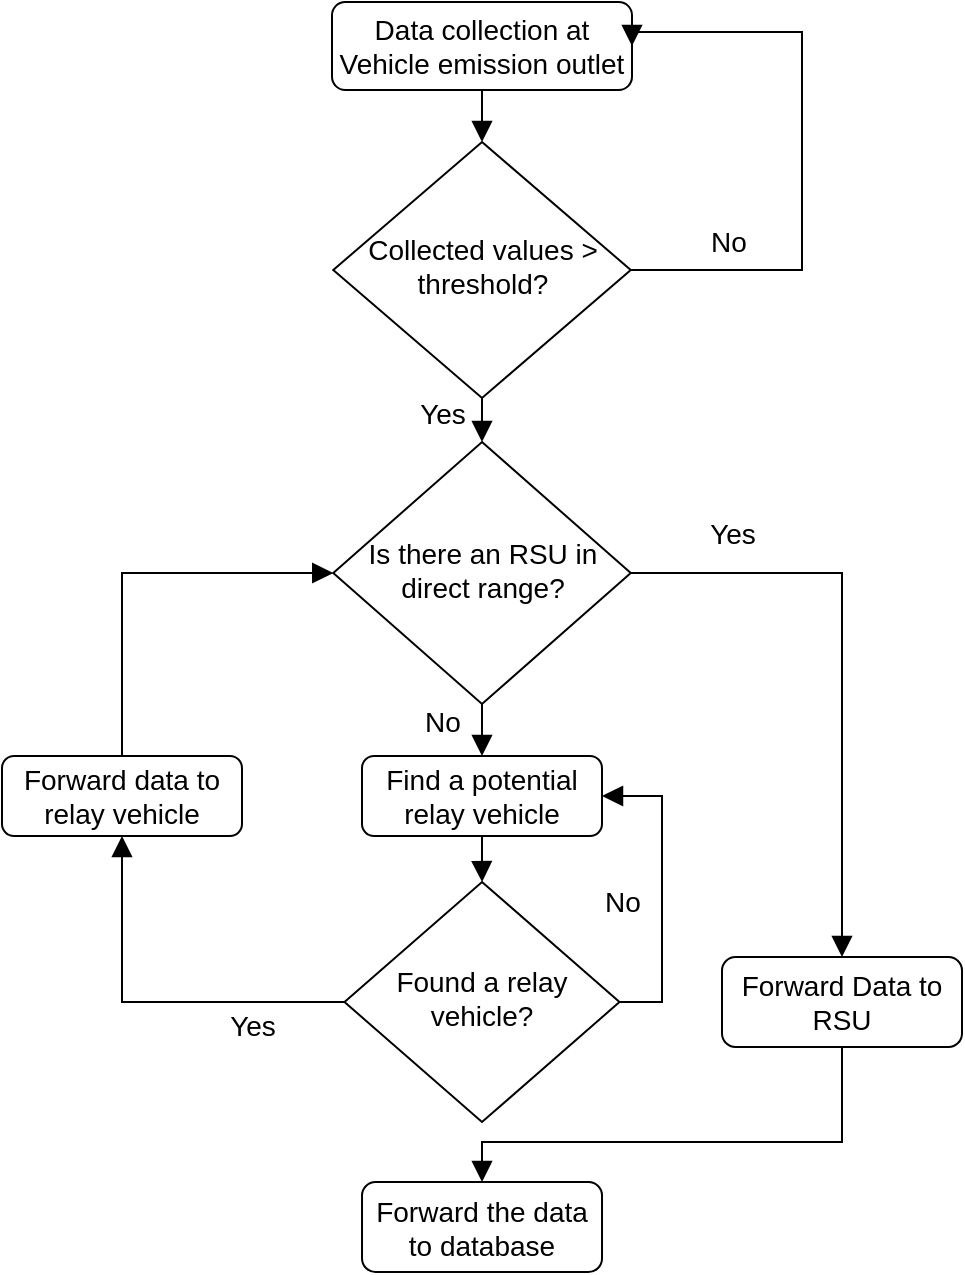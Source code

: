 <mxfile version="13.1.3" type="github">
  <diagram id="C5RBs43oDa-KdzZeNtuy" name="Page-1">
    <mxGraphModel dx="1038" dy="548" grid="1" gridSize="10" guides="1" tooltips="1" connect="1" arrows="1" fold="1" page="1" pageScale="1" pageWidth="827" pageHeight="1169" math="0" shadow="0">
      <root>
        <mxCell id="WIyWlLk6GJQsqaUBKTNV-0" />
        <mxCell id="WIyWlLk6GJQsqaUBKTNV-1" parent="WIyWlLk6GJQsqaUBKTNV-0" />
        <mxCell id="WIyWlLk6GJQsqaUBKTNV-2" value="" style="rounded=0;html=1;jettySize=auto;orthogonalLoop=1;fontSize=11;endArrow=block;endFill=1;endSize=8;strokeWidth=1;shadow=0;labelBackgroundColor=none;edgeStyle=orthogonalEdgeStyle;entryX=0.5;entryY=0;entryDx=0;entryDy=0;exitX=0.5;exitY=1;exitDx=0;exitDy=0;" parent="WIyWlLk6GJQsqaUBKTNV-1" source="WIyWlLk6GJQsqaUBKTNV-3" target="WIyWlLk6GJQsqaUBKTNV-6" edge="1">
          <mxGeometry relative="1" as="geometry" />
        </mxCell>
        <mxCell id="WIyWlLk6GJQsqaUBKTNV-3" value="&lt;font style=&quot;font-size: 14px&quot;&gt;Data collection at Vehicle emission outlet&lt;/font&gt;" style="rounded=1;whiteSpace=wrap;html=1;fontSize=12;glass=0;strokeWidth=1;shadow=0;" parent="WIyWlLk6GJQsqaUBKTNV-1" vertex="1">
          <mxGeometry x="335" y="110" width="150" height="44" as="geometry" />
        </mxCell>
        <mxCell id="WIyWlLk6GJQsqaUBKTNV-4" value="Yes" style="rounded=0;html=1;jettySize=auto;orthogonalLoop=1;fontSize=14;endArrow=block;endFill=1;endSize=8;strokeWidth=1;shadow=0;labelBackgroundColor=none;edgeStyle=orthogonalEdgeStyle;" parent="WIyWlLk6GJQsqaUBKTNV-1" source="WIyWlLk6GJQsqaUBKTNV-6" target="WIyWlLk6GJQsqaUBKTNV-10" edge="1">
          <mxGeometry x="0.124" y="20" relative="1" as="geometry">
            <mxPoint as="offset" />
          </mxGeometry>
        </mxCell>
        <mxCell id="WIyWlLk6GJQsqaUBKTNV-5" value="No" style="edgeStyle=orthogonalEdgeStyle;rounded=0;html=1;jettySize=auto;orthogonalLoop=1;fontSize=14;endArrow=block;endFill=1;endSize=8;strokeWidth=1;shadow=0;labelBackgroundColor=none;entryX=1;entryY=0.5;entryDx=0;entryDy=0;exitX=1;exitY=0.5;exitDx=0;exitDy=0;" parent="WIyWlLk6GJQsqaUBKTNV-1" source="WIyWlLk6GJQsqaUBKTNV-6" target="WIyWlLk6GJQsqaUBKTNV-3" edge="1">
          <mxGeometry x="-0.674" y="14" relative="1" as="geometry">
            <mxPoint as="offset" />
            <mxPoint x="645" y="273" as="targetPoint" />
            <Array as="points">
              <mxPoint x="570" y="244" />
              <mxPoint x="570" y="125" />
            </Array>
            <mxPoint x="630" y="244" as="sourcePoint" />
          </mxGeometry>
        </mxCell>
        <mxCell id="WIyWlLk6GJQsqaUBKTNV-6" value="&lt;font style=&quot;font-size: 14px&quot;&gt;Collected values &amp;gt; threshold?&lt;/font&gt;" style="rhombus;whiteSpace=wrap;html=1;shadow=0;fontFamily=Helvetica;fontSize=12;align=center;strokeWidth=1;spacing=6;spacingTop=-4;" parent="WIyWlLk6GJQsqaUBKTNV-1" vertex="1">
          <mxGeometry x="335.63" y="180" width="148.75" height="128" as="geometry" />
        </mxCell>
        <mxCell id="WIyWlLk6GJQsqaUBKTNV-8" value="No" style="rounded=0;html=1;jettySize=auto;orthogonalLoop=1;fontSize=14;endArrow=block;endFill=1;endSize=8;strokeWidth=1;shadow=0;labelBackgroundColor=none;edgeStyle=orthogonalEdgeStyle;entryX=0.5;entryY=0;entryDx=0;entryDy=0;exitX=0.5;exitY=1;exitDx=0;exitDy=0;" parent="WIyWlLk6GJQsqaUBKTNV-1" source="WIyWlLk6GJQsqaUBKTNV-10" target="WIyWlLk6GJQsqaUBKTNV-11" edge="1">
          <mxGeometry x="-0.307" y="-20" relative="1" as="geometry">
            <mxPoint as="offset" />
            <mxPoint x="520" y="460" as="sourcePoint" />
          </mxGeometry>
        </mxCell>
        <mxCell id="WIyWlLk6GJQsqaUBKTNV-9" value="Yes" style="edgeStyle=orthogonalEdgeStyle;rounded=0;html=1;jettySize=auto;orthogonalLoop=1;fontSize=14;endArrow=block;endFill=1;endSize=8;strokeWidth=1;shadow=0;labelBackgroundColor=none;entryX=0.5;entryY=0;entryDx=0;entryDy=0;exitX=1;exitY=0.5;exitDx=0;exitDy=0;" parent="WIyWlLk6GJQsqaUBKTNV-1" source="WIyWlLk6GJQsqaUBKTNV-10" target="WIyWlLk6GJQsqaUBKTNV-12" edge="1">
          <mxGeometry x="-0.658" y="20" relative="1" as="geometry">
            <mxPoint as="offset" />
            <Array as="points">
              <mxPoint x="590" y="396" />
            </Array>
            <mxPoint x="680" y="320" as="sourcePoint" />
            <mxPoint x="590" y="581.5" as="targetPoint" />
          </mxGeometry>
        </mxCell>
        <mxCell id="WIyWlLk6GJQsqaUBKTNV-10" value="&lt;font style=&quot;font-size: 14px&quot;&gt;Is there an RSU in direct range?&lt;/font&gt;" style="rhombus;whiteSpace=wrap;html=1;shadow=0;fontFamily=Helvetica;fontSize=12;align=center;strokeWidth=1;spacing=6;spacingTop=-4;" parent="WIyWlLk6GJQsqaUBKTNV-1" vertex="1">
          <mxGeometry x="335.63" y="330" width="148.75" height="131" as="geometry" />
        </mxCell>
        <mxCell id="NQ03JIC96tDGMZ0s-lqZ-13" value="" style="edgeStyle=orthogonalEdgeStyle;rounded=0;orthogonalLoop=1;jettySize=auto;endArrow=block;endFill=1;endSize=8;strokeWidth=1;" parent="WIyWlLk6GJQsqaUBKTNV-1" source="WIyWlLk6GJQsqaUBKTNV-11" target="NQ03JIC96tDGMZ0s-lqZ-8" edge="1">
          <mxGeometry relative="1" as="geometry" />
        </mxCell>
        <mxCell id="WIyWlLk6GJQsqaUBKTNV-11" value="&lt;font style=&quot;font-size: 14px&quot;&gt;Find a potential relay vehicle&lt;/font&gt;" style="rounded=1;whiteSpace=wrap;html=1;fontSize=12;glass=0;strokeWidth=1;shadow=0;" parent="WIyWlLk6GJQsqaUBKTNV-1" vertex="1">
          <mxGeometry x="350" y="487" width="120" height="40" as="geometry" />
        </mxCell>
        <mxCell id="NQ03JIC96tDGMZ0s-lqZ-26" value="" style="edgeStyle=orthogonalEdgeStyle;rounded=0;orthogonalLoop=1;jettySize=auto;endArrow=block;endFill=1;endSize=8;strokeWidth=1;;entryX=0.5;entryY=0;entryDx=0;entryDy=0;exitX=0.5;exitY=1;exitDx=0;exitDy=0;" parent="WIyWlLk6GJQsqaUBKTNV-1" source="WIyWlLk6GJQsqaUBKTNV-12" target="NQ03JIC96tDGMZ0s-lqZ-25" edge="1">
          <mxGeometry relative="1" as="geometry">
            <Array as="points">
              <mxPoint x="590" y="680" />
              <mxPoint x="410" y="680" />
            </Array>
          </mxGeometry>
        </mxCell>
        <mxCell id="WIyWlLk6GJQsqaUBKTNV-12" value="&lt;font style=&quot;font-size: 14px&quot;&gt;Forward Data to RSU&lt;/font&gt;" style="rounded=1;whiteSpace=wrap;html=1;fontSize=12;glass=0;strokeWidth=1;shadow=0;" parent="WIyWlLk6GJQsqaUBKTNV-1" vertex="1">
          <mxGeometry x="530" y="587.5" width="120" height="45" as="geometry" />
        </mxCell>
        <mxCell id="NQ03JIC96tDGMZ0s-lqZ-25" value="&lt;font style=&quot;font-size: 14px&quot;&gt;Forward the data to database&lt;/font&gt;" style="rounded=1;whiteSpace=wrap;html=1;fontSize=12;glass=0;strokeWidth=1;shadow=0;" parent="WIyWlLk6GJQsqaUBKTNV-1" vertex="1">
          <mxGeometry x="350.01" y="700" width="120" height="45" as="geometry" />
        </mxCell>
        <mxCell id="NQ03JIC96tDGMZ0s-lqZ-8" value="&lt;font style=&quot;font-size: 14px&quot;&gt;Found a relay vehicle?&lt;/font&gt;" style="rhombus;whiteSpace=wrap;html=1;shadow=0;fontFamily=Helvetica;fontSize=12;align=center;strokeWidth=1;spacing=6;spacingTop=-4;" parent="WIyWlLk6GJQsqaUBKTNV-1" vertex="1">
          <mxGeometry x="341.25" y="550" width="137.5" height="120" as="geometry" />
        </mxCell>
        <mxCell id="NQ03JIC96tDGMZ0s-lqZ-18" value="" style="edgeStyle=orthogonalEdgeStyle;rounded=0;orthogonalLoop=1;jettySize=auto;endArrow=block;endFill=1;endSize=8;strokeWidth=1;exitX=0.5;exitY=0;exitDx=0;exitDy=0;entryX=0;entryY=0.5;entryDx=0;entryDy=0;" parent="WIyWlLk6GJQsqaUBKTNV-1" source="NQ03JIC96tDGMZ0s-lqZ-14" edge="1" target="WIyWlLk6GJQsqaUBKTNV-10">
          <mxGeometry relative="1" as="geometry">
            <mxPoint x="340" y="370" as="targetPoint" />
            <Array as="points">
              <mxPoint x="230" y="396" />
            </Array>
          </mxGeometry>
        </mxCell>
        <mxCell id="NQ03JIC96tDGMZ0s-lqZ-14" value="&lt;font style=&quot;font-size: 14px&quot;&gt;Forward data to relay vehicle&lt;/font&gt;" style="rounded=1;whiteSpace=wrap;html=1;fontSize=12;glass=0;strokeWidth=1;shadow=0;" parent="WIyWlLk6GJQsqaUBKTNV-1" vertex="1">
          <mxGeometry x="170" y="487" width="120" height="40" as="geometry" />
        </mxCell>
        <mxCell id="NQ03JIC96tDGMZ0s-lqZ-22" value="No" style="rounded=0;html=1;jettySize=auto;orthogonalLoop=1;fontSize=14;endArrow=block;endFill=1;endSize=8;strokeWidth=1;shadow=0;labelBackgroundColor=none;edgeStyle=orthogonalEdgeStyle;entryX=1;entryY=0.5;entryDx=0;entryDy=0;exitX=1;exitY=0.5;exitDx=0;exitDy=0;" parent="WIyWlLk6GJQsqaUBKTNV-1" source="NQ03JIC96tDGMZ0s-lqZ-8" target="WIyWlLk6GJQsqaUBKTNV-11" edge="1">
          <mxGeometry x="-0.078" y="20" relative="1" as="geometry">
            <mxPoint as="offset" />
            <mxPoint x="490" y="652" as="sourcePoint" />
            <mxPoint x="500" y="502" as="targetPoint" />
            <Array as="points">
              <mxPoint x="500" y="610" />
              <mxPoint x="500" y="507" />
            </Array>
          </mxGeometry>
        </mxCell>
        <mxCell id="NQ03JIC96tDGMZ0s-lqZ-23" value="Yes" style="edgeStyle=orthogonalEdgeStyle;rounded=0;html=1;jettySize=auto;orthogonalLoop=1;fontSize=14;endArrow=block;endFill=1;endSize=8;strokeWidth=1;shadow=0;labelBackgroundColor=none;exitX=0;exitY=0.5;exitDx=0;exitDy=0;entryX=0.5;entryY=1;entryDx=0;entryDy=0;" parent="WIyWlLk6GJQsqaUBKTNV-1" source="NQ03JIC96tDGMZ0s-lqZ-8" target="NQ03JIC96tDGMZ0s-lqZ-14" edge="1">
          <mxGeometry x="-0.522" y="12" relative="1" as="geometry">
            <mxPoint as="offset" />
            <mxPoint x="178.75" y="602" as="sourcePoint" />
            <mxPoint x="290" y="702" as="targetPoint" />
          </mxGeometry>
        </mxCell>
      </root>
    </mxGraphModel>
  </diagram>
</mxfile>
